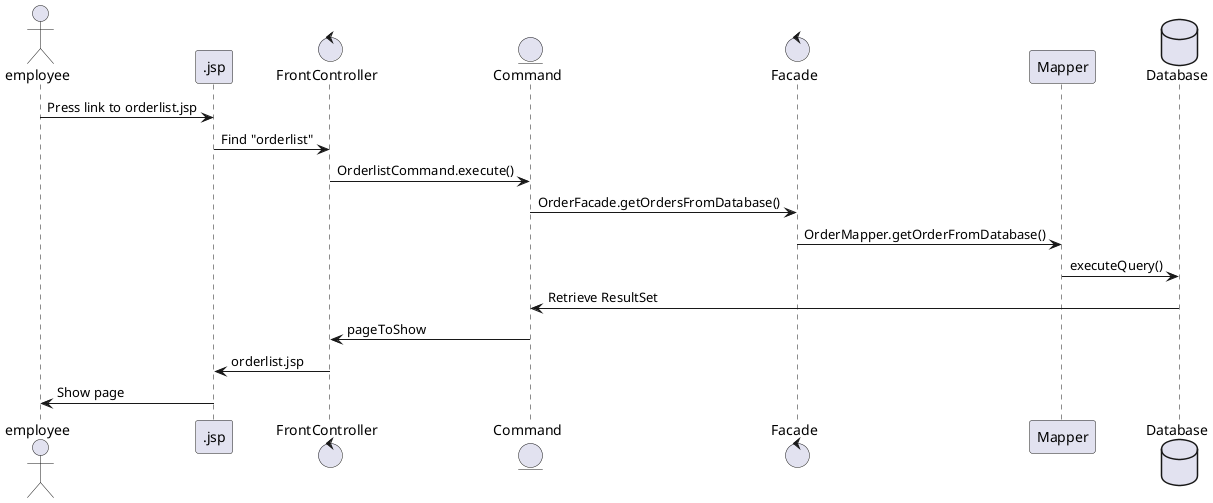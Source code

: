 @startuml
'https://plantuml.com/sequence-diagram

autonumber
@startuml
actor employee as employee
participant       .jsp       as jsp
control     FrontController as fc
entity     Command         as cmd
control      Facade         as face
participant    Mapper            as map
database Database           as dat

employee -> jsp : Press link to orderlist.jsp
jsp -> fc : Find "orderlist"
fc -> cmd : OrderlistCommand.execute()
cmd -> face : OrderFacade.getOrdersFromDatabase()
face -> map : OrderMapper.getOrderFromDatabase()
map -> dat : executeQuery()
dat -> cmd : Retrieve ResultSet
cmd -> fc : pageToShow
fc -> jsp : orderlist.jsp
jsp -> employee : Show page

@enduml
@enduml